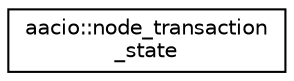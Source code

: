 digraph "Graphical Class Hierarchy"
{
  edge [fontname="Helvetica",fontsize="10",labelfontname="Helvetica",labelfontsize="10"];
  node [fontname="Helvetica",fontsize="10",shape=record];
  rankdir="LR";
  Node0 [label="aacio::node_transaction\l_state",height=0.2,width=0.4,color="black", fillcolor="white", style="filled",URL="$structaacio_1_1node__transaction__state.html"];
}
